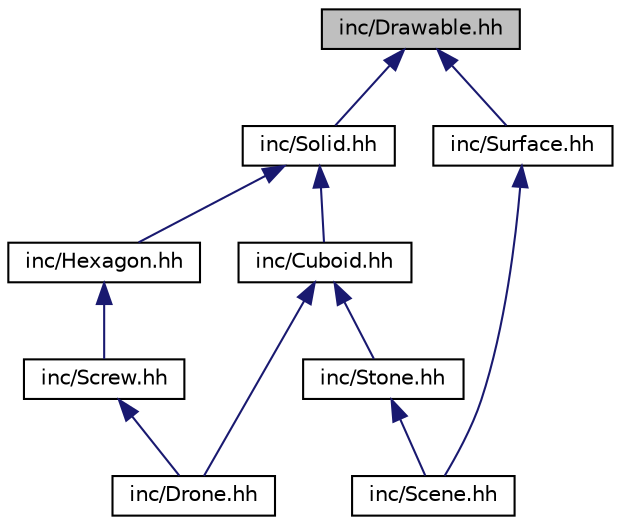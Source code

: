 digraph "inc/Drawable.hh"
{
 // LATEX_PDF_SIZE
  edge [fontname="Helvetica",fontsize="10",labelfontname="Helvetica",labelfontsize="10"];
  node [fontname="Helvetica",fontsize="10",shape=record];
  Node1 [label="inc/Drawable.hh",height=0.2,width=0.4,color="black", fillcolor="grey75", style="filled", fontcolor="black",tooltip=" "];
  Node1 -> Node2 [dir="back",color="midnightblue",fontsize="10",style="solid",fontname="Helvetica"];
  Node2 [label="inc/Solid.hh",height=0.2,width=0.4,color="black", fillcolor="white", style="filled",URL="$Solid_8hh.html",tooltip=" "];
  Node2 -> Node3 [dir="back",color="midnightblue",fontsize="10",style="solid",fontname="Helvetica"];
  Node3 [label="inc/Cuboid.hh",height=0.2,width=0.4,color="black", fillcolor="white", style="filled",URL="$Cuboid_8hh.html",tooltip=" "];
  Node3 -> Node4 [dir="back",color="midnightblue",fontsize="10",style="solid",fontname="Helvetica"];
  Node4 [label="inc/Drone.hh",height=0.2,width=0.4,color="black", fillcolor="white", style="filled",URL="$Drone_8hh.html",tooltip=" "];
  Node3 -> Node5 [dir="back",color="midnightblue",fontsize="10",style="solid",fontname="Helvetica"];
  Node5 [label="inc/Stone.hh",height=0.2,width=0.4,color="black", fillcolor="white", style="filled",URL="$Stone_8hh.html",tooltip=" "];
  Node5 -> Node6 [dir="back",color="midnightblue",fontsize="10",style="solid",fontname="Helvetica"];
  Node6 [label="inc/Scene.hh",height=0.2,width=0.4,color="black", fillcolor="white", style="filled",URL="$Scene_8hh.html",tooltip=" "];
  Node2 -> Node7 [dir="back",color="midnightblue",fontsize="10",style="solid",fontname="Helvetica"];
  Node7 [label="inc/Hexagon.hh",height=0.2,width=0.4,color="black", fillcolor="white", style="filled",URL="$Hexagon_8hh.html",tooltip=" "];
  Node7 -> Node8 [dir="back",color="midnightblue",fontsize="10",style="solid",fontname="Helvetica"];
  Node8 [label="inc/Screw.hh",height=0.2,width=0.4,color="black", fillcolor="white", style="filled",URL="$Screw_8hh.html",tooltip=" "];
  Node8 -> Node4 [dir="back",color="midnightblue",fontsize="10",style="solid",fontname="Helvetica"];
  Node1 -> Node9 [dir="back",color="midnightblue",fontsize="10",style="solid",fontname="Helvetica"];
  Node9 [label="inc/Surface.hh",height=0.2,width=0.4,color="black", fillcolor="white", style="filled",URL="$Surface_8hh.html",tooltip=" "];
  Node9 -> Node6 [dir="back",color="midnightblue",fontsize="10",style="solid",fontname="Helvetica"];
}
